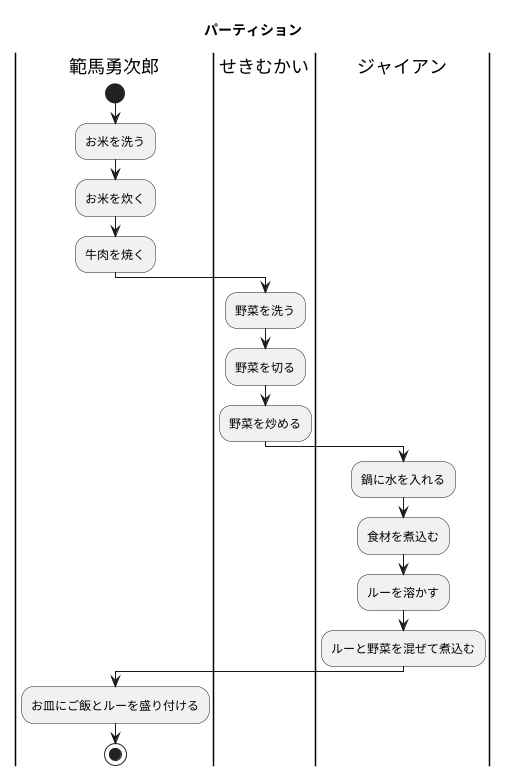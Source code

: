 @startuml
title パーティション
|範馬勇次郎|
start
:お米を洗う;
:お米を炊く;
:牛肉を焼く;
|せきむかい|
:野菜を洗う;
:野菜を切る;
:野菜を炒める;
|ジャイアン|
:鍋に水を入れる;
:食材を煮込む;
:ルーを溶かす;
:ルーと野菜を混ぜて煮込む;
|範馬勇次郎|
:お皿にご飯とルーを盛り付ける;
stop
@endum